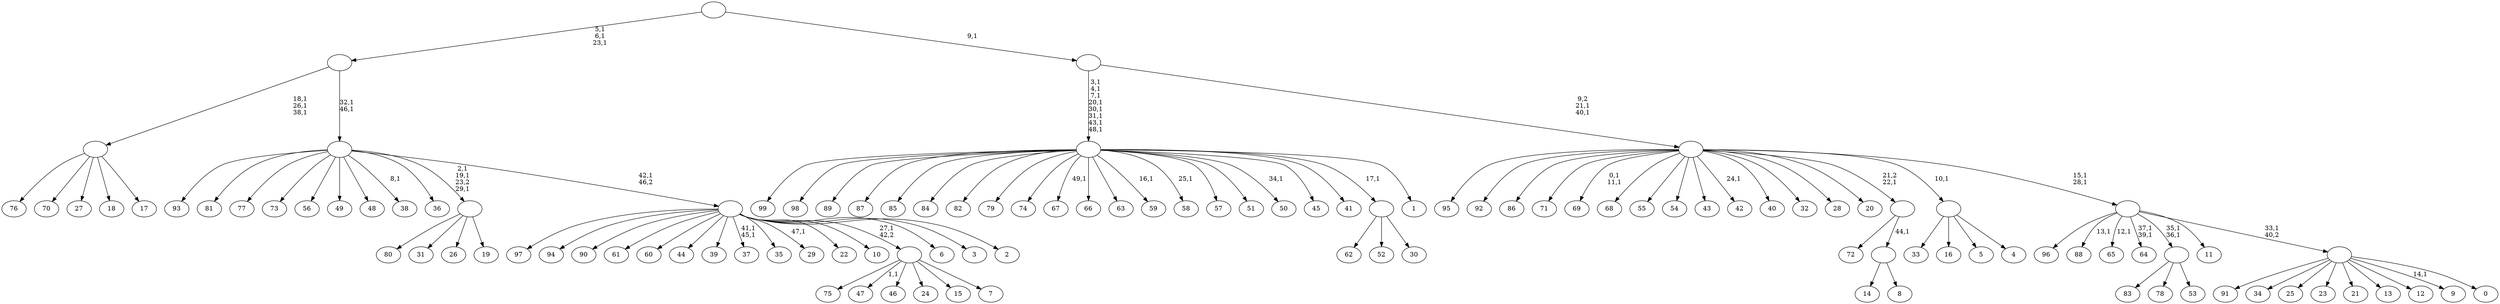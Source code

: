 digraph T {
	150 [label="99"]
	149 [label="98"]
	148 [label="97"]
	147 [label="96"]
	146 [label="95"]
	145 [label="94"]
	144 [label="93"]
	143 [label="92"]
	142 [label="91"]
	141 [label="90"]
	140 [label="89"]
	139 [label="88"]
	137 [label="87"]
	136 [label="86"]
	135 [label="85"]
	134 [label="84"]
	133 [label="83"]
	132 [label="82"]
	131 [label="81"]
	130 [label="80"]
	129 [label="79"]
	128 [label="78"]
	127 [label="77"]
	126 [label="76"]
	125 [label="75"]
	124 [label="74"]
	123 [label="73"]
	122 [label="72"]
	121 [label="71"]
	120 [label="70"]
	119 [label="69"]
	116 [label="68"]
	115 [label="67"]
	113 [label="66"]
	112 [label="65"]
	110 [label="64"]
	107 [label="63"]
	106 [label="62"]
	105 [label="61"]
	104 [label="60"]
	103 [label="59"]
	101 [label="58"]
	99 [label="57"]
	98 [label="56"]
	97 [label="55"]
	96 [label="54"]
	95 [label="53"]
	94 [label=""]
	92 [label="52"]
	91 [label="51"]
	90 [label="50"]
	88 [label="49"]
	87 [label="48"]
	86 [label="47"]
	84 [label="46"]
	83 [label="45"]
	82 [label="44"]
	81 [label="43"]
	80 [label="42"]
	78 [label="41"]
	77 [label="40"]
	76 [label="39"]
	75 [label="38"]
	73 [label="37"]
	70 [label="36"]
	69 [label="35"]
	68 [label="34"]
	67 [label="33"]
	66 [label="32"]
	65 [label="31"]
	64 [label="30"]
	63 [label=""]
	62 [label="29"]
	60 [label="28"]
	59 [label="27"]
	58 [label="26"]
	57 [label="25"]
	56 [label="24"]
	55 [label="23"]
	54 [label="22"]
	53 [label="21"]
	52 [label="20"]
	51 [label="19"]
	50 [label=""]
	47 [label="18"]
	46 [label="17"]
	45 [label=""]
	42 [label="16"]
	41 [label="15"]
	40 [label="14"]
	39 [label="13"]
	38 [label="12"]
	37 [label="11"]
	36 [label="10"]
	35 [label="9"]
	33 [label="8"]
	32 [label=""]
	31 [label=""]
	30 [label="7"]
	29 [label=""]
	28 [label="6"]
	27 [label="5"]
	26 [label="4"]
	25 [label=""]
	24 [label="3"]
	23 [label="2"]
	22 [label=""]
	21 [label=""]
	19 [label=""]
	16 [label="1"]
	15 [label=""]
	7 [label="0"]
	6 [label=""]
	5 [label=""]
	3 [label=""]
	1 [label=""]
	0 [label=""]
	94 -> 133 [label=""]
	94 -> 128 [label=""]
	94 -> 95 [label=""]
	63 -> 106 [label=""]
	63 -> 92 [label=""]
	63 -> 64 [label=""]
	50 -> 130 [label=""]
	50 -> 65 [label=""]
	50 -> 58 [label=""]
	50 -> 51 [label=""]
	45 -> 126 [label=""]
	45 -> 120 [label=""]
	45 -> 59 [label=""]
	45 -> 47 [label=""]
	45 -> 46 [label=""]
	32 -> 40 [label=""]
	32 -> 33 [label=""]
	31 -> 122 [label=""]
	31 -> 32 [label="44,1"]
	29 -> 86 [label="1,1"]
	29 -> 125 [label=""]
	29 -> 84 [label=""]
	29 -> 56 [label=""]
	29 -> 41 [label=""]
	29 -> 30 [label=""]
	25 -> 67 [label=""]
	25 -> 42 [label=""]
	25 -> 27 [label=""]
	25 -> 26 [label=""]
	22 -> 62 [label="47,1"]
	22 -> 73 [label="41,1\n45,1"]
	22 -> 148 [label=""]
	22 -> 145 [label=""]
	22 -> 141 [label=""]
	22 -> 105 [label=""]
	22 -> 104 [label=""]
	22 -> 82 [label=""]
	22 -> 76 [label=""]
	22 -> 69 [label=""]
	22 -> 54 [label=""]
	22 -> 36 [label=""]
	22 -> 29 [label="27,1\n42,2"]
	22 -> 28 [label=""]
	22 -> 24 [label=""]
	22 -> 23 [label=""]
	21 -> 50 [label="2,1\n19,1\n23,2\n29,1"]
	21 -> 75 [label="8,1"]
	21 -> 144 [label=""]
	21 -> 131 [label=""]
	21 -> 127 [label=""]
	21 -> 123 [label=""]
	21 -> 98 [label=""]
	21 -> 88 [label=""]
	21 -> 87 [label=""]
	21 -> 70 [label=""]
	21 -> 22 [label="42,1\n46,2"]
	19 -> 21 [label="32,1\n46,1"]
	19 -> 45 [label="18,1\n26,1\n38,1"]
	15 -> 90 [label="34,1"]
	15 -> 101 [label="25,1"]
	15 -> 103 [label="16,1"]
	15 -> 115 [label="49,1"]
	15 -> 150 [label=""]
	15 -> 149 [label=""]
	15 -> 140 [label=""]
	15 -> 137 [label=""]
	15 -> 135 [label=""]
	15 -> 134 [label=""]
	15 -> 132 [label=""]
	15 -> 129 [label=""]
	15 -> 124 [label=""]
	15 -> 113 [label=""]
	15 -> 107 [label=""]
	15 -> 99 [label=""]
	15 -> 91 [label=""]
	15 -> 83 [label=""]
	15 -> 78 [label=""]
	15 -> 63 [label="17,1"]
	15 -> 16 [label=""]
	6 -> 35 [label="14,1"]
	6 -> 142 [label=""]
	6 -> 68 [label=""]
	6 -> 57 [label=""]
	6 -> 55 [label=""]
	6 -> 53 [label=""]
	6 -> 39 [label=""]
	6 -> 38 [label=""]
	6 -> 7 [label=""]
	5 -> 94 [label="35,1\n36,1"]
	5 -> 110 [label="37,1\n39,1"]
	5 -> 112 [label="12,1"]
	5 -> 139 [label="13,1"]
	5 -> 147 [label=""]
	5 -> 37 [label=""]
	5 -> 6 [label="33,1\n40,2"]
	3 -> 5 [label="15,1\n28,1"]
	3 -> 80 [label="24,1"]
	3 -> 119 [label="0,1\n11,1"]
	3 -> 146 [label=""]
	3 -> 143 [label=""]
	3 -> 136 [label=""]
	3 -> 121 [label=""]
	3 -> 116 [label=""]
	3 -> 97 [label=""]
	3 -> 96 [label=""]
	3 -> 81 [label=""]
	3 -> 77 [label=""]
	3 -> 66 [label=""]
	3 -> 60 [label=""]
	3 -> 52 [label=""]
	3 -> 31 [label="21,2\n22,1"]
	3 -> 25 [label="10,1"]
	1 -> 3 [label="9,2\n21,1\n40,1"]
	1 -> 15 [label="3,1\n4,1\n7,1\n20,1\n30,1\n31,1\n43,1\n48,1"]
	0 -> 19 [label="5,1\n6,1\n23,1"]
	0 -> 1 [label="9,1"]
}
